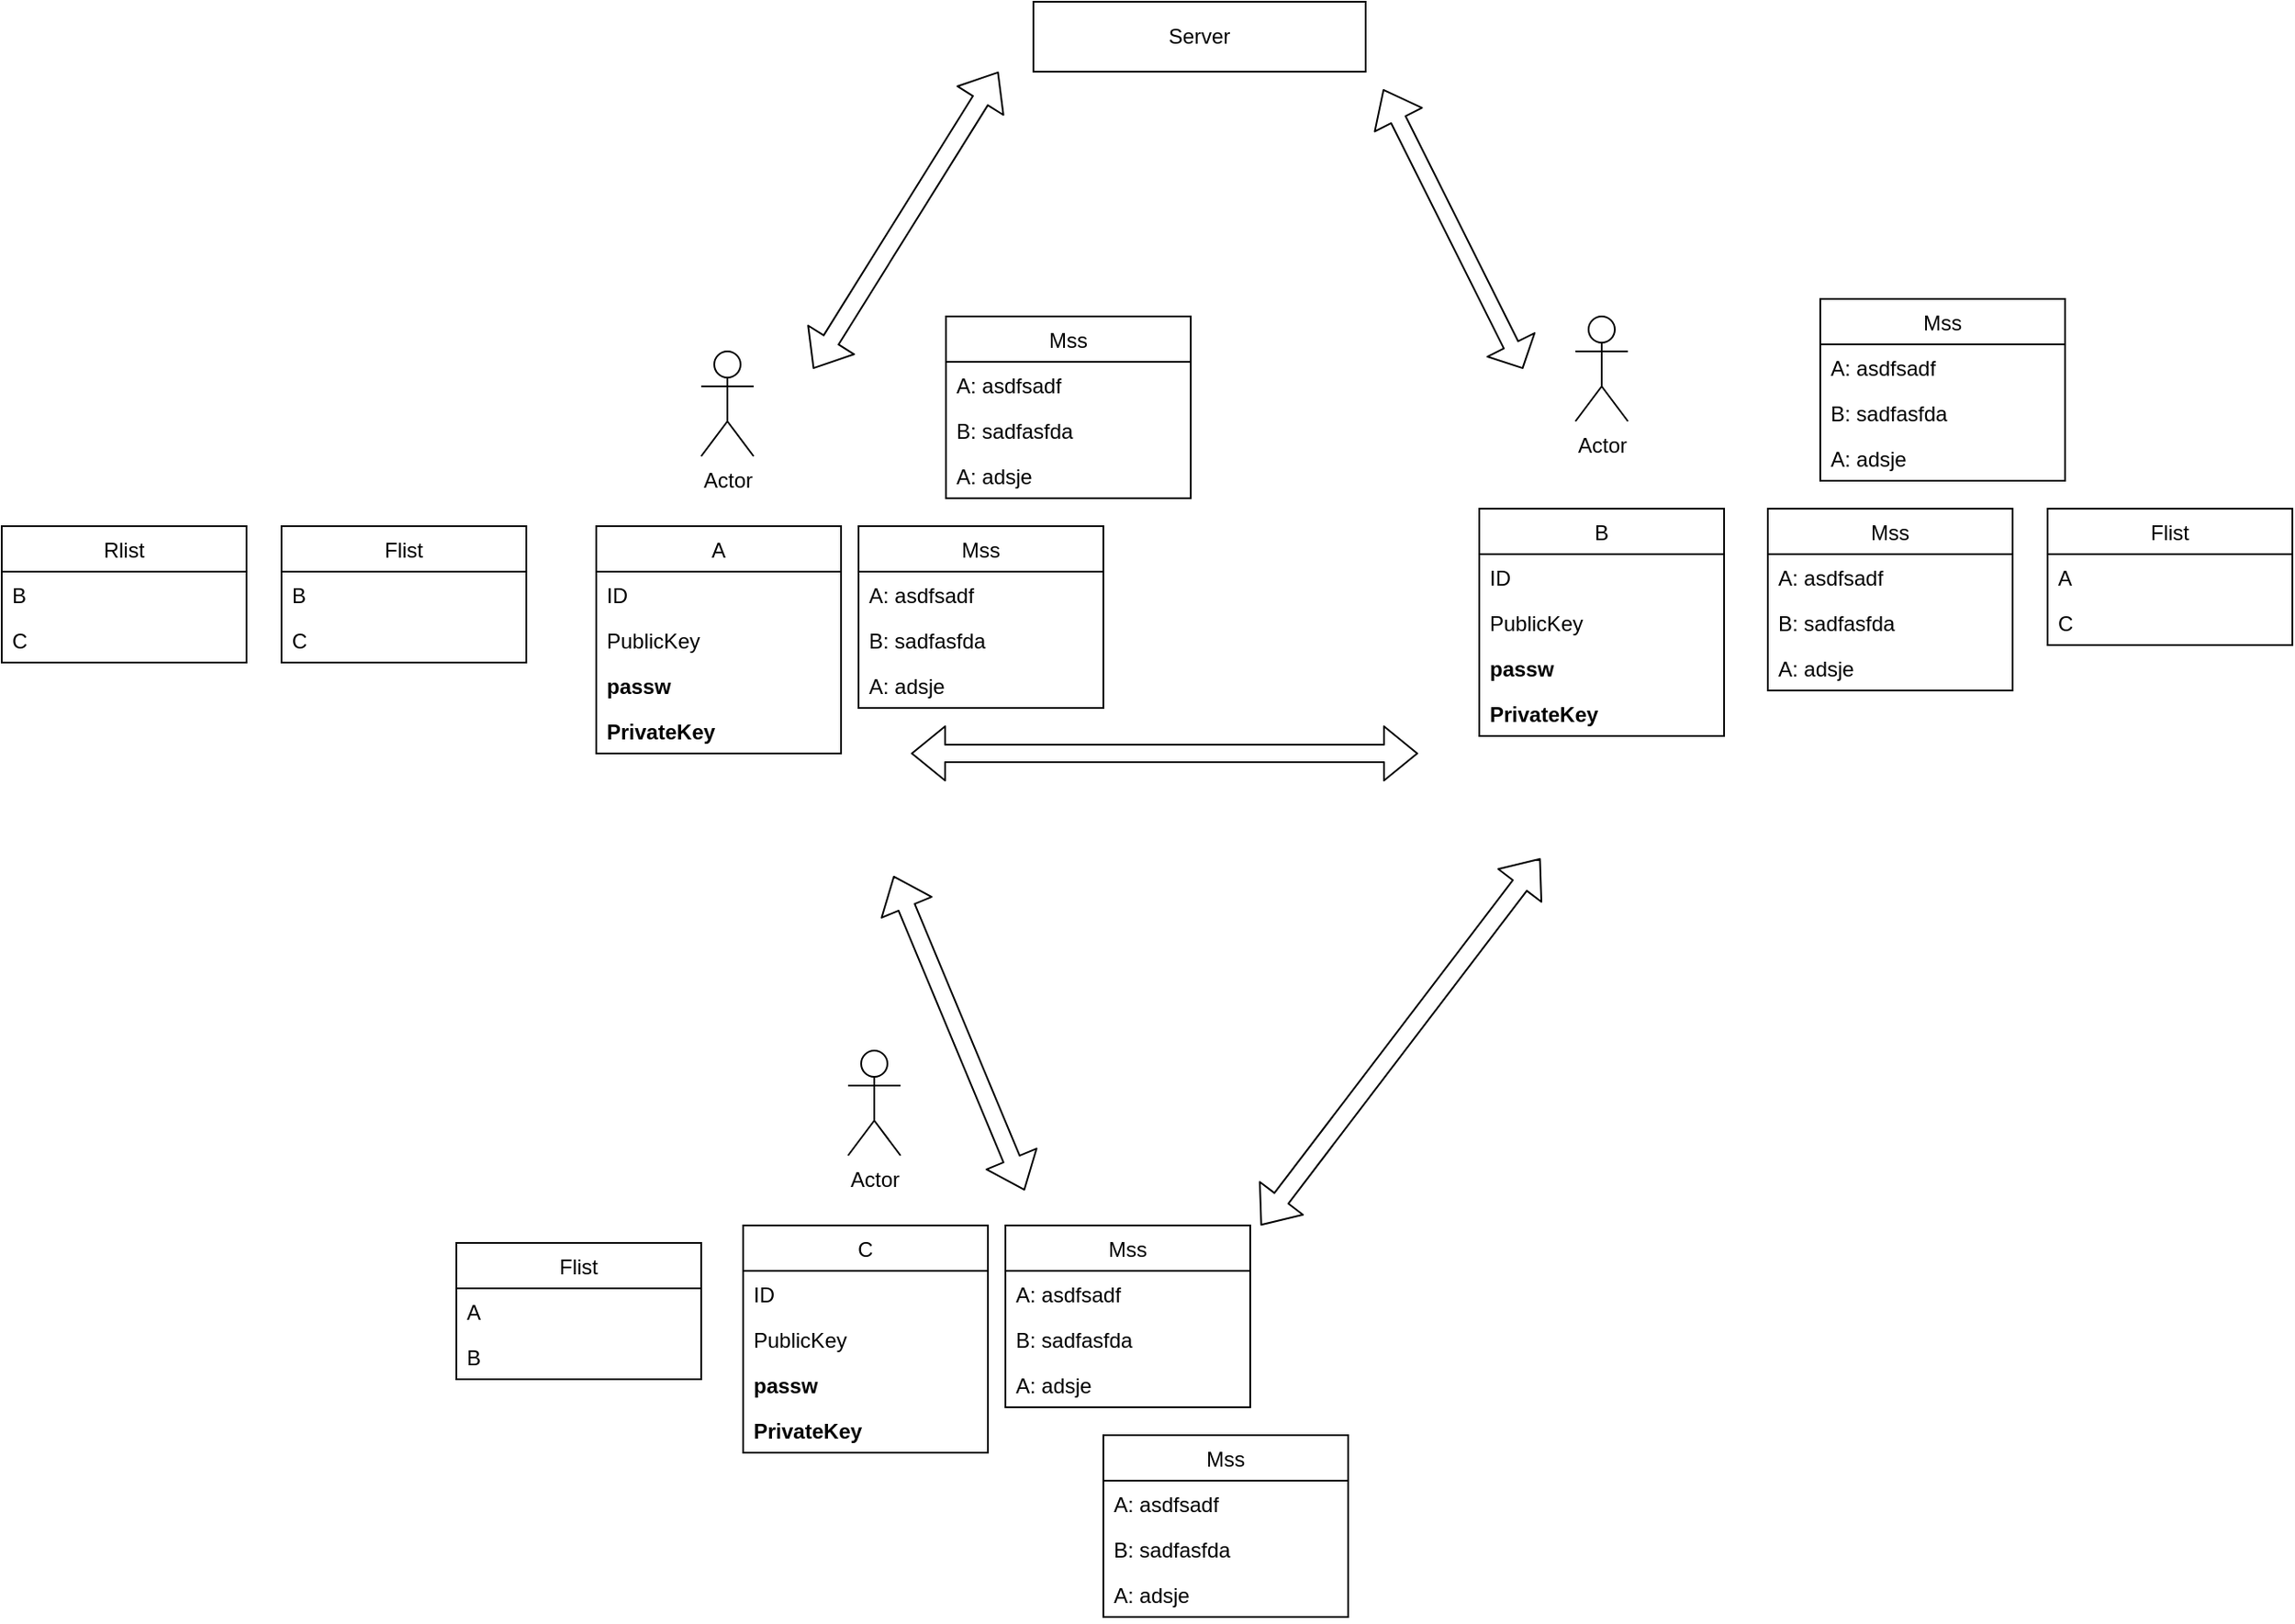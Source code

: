 <mxfile version="14.6.13" type="device"><diagram id="8FVGpv_k1WDCVB8ehWwF" name="Page-1"><mxGraphModel dx="2105" dy="874" grid="1" gridSize="10" guides="1" tooltips="1" connect="1" arrows="1" fold="1" page="1" pageScale="1" pageWidth="827" pageHeight="1169" math="0" shadow="0"><root><mxCell id="0"/><mxCell id="1" parent="0"/><mxCell id="ukpEtO_Qon6uKm5_sYRw-1" value="Actor" style="shape=umlActor;verticalLabelPosition=bottom;verticalAlign=top;html=1;outlineConnect=0;" vertex="1" parent="1"><mxGeometry x="100" y="210" width="30" height="60" as="geometry"/></mxCell><mxCell id="ukpEtO_Qon6uKm5_sYRw-2" value="Actor" style="shape=umlActor;verticalLabelPosition=bottom;verticalAlign=top;html=1;outlineConnect=0;" vertex="1" parent="1"><mxGeometry x="600" y="190" width="30" height="60" as="geometry"/></mxCell><mxCell id="ukpEtO_Qon6uKm5_sYRw-5" value="Server" style="rounded=0;whiteSpace=wrap;html=1;" vertex="1" parent="1"><mxGeometry x="290" y="10" width="190" height="40" as="geometry"/></mxCell><mxCell id="ukpEtO_Qon6uKm5_sYRw-7" value="A" style="swimlane;fontStyle=0;childLayout=stackLayout;horizontal=1;startSize=26;horizontalStack=0;resizeParent=1;resizeParentMax=0;resizeLast=0;collapsible=1;marginBottom=0;" vertex="1" parent="1"><mxGeometry x="40" y="310" width="140" height="130" as="geometry"/></mxCell><mxCell id="ukpEtO_Qon6uKm5_sYRw-9" value="ID" style="text;strokeColor=none;fillColor=none;align=left;verticalAlign=top;spacingLeft=4;spacingRight=4;overflow=hidden;rotatable=0;points=[[0,0.5],[1,0.5]];portConstraint=eastwest;" vertex="1" parent="ukpEtO_Qon6uKm5_sYRw-7"><mxGeometry y="26" width="140" height="26" as="geometry"/></mxCell><mxCell id="ukpEtO_Qon6uKm5_sYRw-12" value="PublicKey" style="text;strokeColor=none;fillColor=none;align=left;verticalAlign=top;spacingLeft=4;spacingRight=4;overflow=hidden;rotatable=0;points=[[0,0.5],[1,0.5]];portConstraint=eastwest;" vertex="1" parent="ukpEtO_Qon6uKm5_sYRw-7"><mxGeometry y="52" width="140" height="26" as="geometry"/></mxCell><mxCell id="ukpEtO_Qon6uKm5_sYRw-20" value="passw" style="text;strokeColor=none;fillColor=none;align=left;verticalAlign=top;spacingLeft=4;spacingRight=4;overflow=hidden;rotatable=0;points=[[0,0.5],[1,0.5]];portConstraint=eastwest;fontStyle=1" vertex="1" parent="ukpEtO_Qon6uKm5_sYRw-7"><mxGeometry y="78" width="140" height="26" as="geometry"/></mxCell><mxCell id="ukpEtO_Qon6uKm5_sYRw-10" value="PrivateKey" style="text;strokeColor=none;fillColor=none;align=left;verticalAlign=top;spacingLeft=4;spacingRight=4;overflow=hidden;rotatable=0;points=[[0,0.5],[1,0.5]];portConstraint=eastwest;fontStyle=1" vertex="1" parent="ukpEtO_Qon6uKm5_sYRw-7"><mxGeometry y="104" width="140" height="26" as="geometry"/></mxCell><mxCell id="ukpEtO_Qon6uKm5_sYRw-21" value="B" style="swimlane;fontStyle=0;childLayout=stackLayout;horizontal=1;startSize=26;horizontalStack=0;resizeParent=1;resizeParentMax=0;resizeLast=0;collapsible=1;marginBottom=0;" vertex="1" parent="1"><mxGeometry x="545" y="300" width="140" height="130" as="geometry"/></mxCell><mxCell id="ukpEtO_Qon6uKm5_sYRw-22" value="ID" style="text;strokeColor=none;fillColor=none;align=left;verticalAlign=top;spacingLeft=4;spacingRight=4;overflow=hidden;rotatable=0;points=[[0,0.5],[1,0.5]];portConstraint=eastwest;" vertex="1" parent="ukpEtO_Qon6uKm5_sYRw-21"><mxGeometry y="26" width="140" height="26" as="geometry"/></mxCell><mxCell id="ukpEtO_Qon6uKm5_sYRw-24" value="PublicKey" style="text;strokeColor=none;fillColor=none;align=left;verticalAlign=top;spacingLeft=4;spacingRight=4;overflow=hidden;rotatable=0;points=[[0,0.5],[1,0.5]];portConstraint=eastwest;" vertex="1" parent="ukpEtO_Qon6uKm5_sYRw-21"><mxGeometry y="52" width="140" height="26" as="geometry"/></mxCell><mxCell id="ukpEtO_Qon6uKm5_sYRw-25" value="passw" style="text;strokeColor=none;fillColor=none;align=left;verticalAlign=top;spacingLeft=4;spacingRight=4;overflow=hidden;rotatable=0;points=[[0,0.5],[1,0.5]];portConstraint=eastwest;fontStyle=1" vertex="1" parent="ukpEtO_Qon6uKm5_sYRw-21"><mxGeometry y="78" width="140" height="26" as="geometry"/></mxCell><mxCell id="ukpEtO_Qon6uKm5_sYRw-26" value="PrivateKey" style="text;strokeColor=none;fillColor=none;align=left;verticalAlign=top;spacingLeft=4;spacingRight=4;overflow=hidden;rotatable=0;points=[[0,0.5],[1,0.5]];portConstraint=eastwest;fontStyle=1" vertex="1" parent="ukpEtO_Qon6uKm5_sYRw-21"><mxGeometry y="104" width="140" height="26" as="geometry"/></mxCell><mxCell id="ukpEtO_Qon6uKm5_sYRw-41" value="Mss" style="swimlane;fontStyle=0;childLayout=stackLayout;horizontal=1;startSize=26;horizontalStack=0;resizeParent=1;resizeParentMax=0;resizeLast=0;collapsible=1;marginBottom=0;" vertex="1" parent="1"><mxGeometry x="190" y="310" width="140" height="104" as="geometry"/></mxCell><mxCell id="ukpEtO_Qon6uKm5_sYRw-42" value="A: asdfsadf" style="text;strokeColor=none;fillColor=none;align=left;verticalAlign=top;spacingLeft=4;spacingRight=4;overflow=hidden;rotatable=0;points=[[0,0.5],[1,0.5]];portConstraint=eastwest;" vertex="1" parent="ukpEtO_Qon6uKm5_sYRw-41"><mxGeometry y="26" width="140" height="26" as="geometry"/></mxCell><mxCell id="ukpEtO_Qon6uKm5_sYRw-43" value="B: sadfasfda" style="text;strokeColor=none;fillColor=none;align=left;verticalAlign=top;spacingLeft=4;spacingRight=4;overflow=hidden;rotatable=0;points=[[0,0.5],[1,0.5]];portConstraint=eastwest;" vertex="1" parent="ukpEtO_Qon6uKm5_sYRw-41"><mxGeometry y="52" width="140" height="26" as="geometry"/></mxCell><mxCell id="ukpEtO_Qon6uKm5_sYRw-44" value="A: adsje" style="text;strokeColor=none;fillColor=none;align=left;verticalAlign=top;spacingLeft=4;spacingRight=4;overflow=hidden;rotatable=0;points=[[0,0.5],[1,0.5]];portConstraint=eastwest;" vertex="1" parent="ukpEtO_Qon6uKm5_sYRw-41"><mxGeometry y="78" width="140" height="26" as="geometry"/></mxCell><mxCell id="ukpEtO_Qon6uKm5_sYRw-45" value="Mss" style="swimlane;fontStyle=0;childLayout=stackLayout;horizontal=1;startSize=26;horizontalStack=0;resizeParent=1;resizeParentMax=0;resizeLast=0;collapsible=1;marginBottom=0;" vertex="1" parent="1"><mxGeometry x="710" y="300" width="140" height="104" as="geometry"/></mxCell><mxCell id="ukpEtO_Qon6uKm5_sYRw-46" value="A: asdfsadf" style="text;strokeColor=none;fillColor=none;align=left;verticalAlign=top;spacingLeft=4;spacingRight=4;overflow=hidden;rotatable=0;points=[[0,0.5],[1,0.5]];portConstraint=eastwest;" vertex="1" parent="ukpEtO_Qon6uKm5_sYRw-45"><mxGeometry y="26" width="140" height="26" as="geometry"/></mxCell><mxCell id="ukpEtO_Qon6uKm5_sYRw-47" value="B: sadfasfda" style="text;strokeColor=none;fillColor=none;align=left;verticalAlign=top;spacingLeft=4;spacingRight=4;overflow=hidden;rotatable=0;points=[[0,0.5],[1,0.5]];portConstraint=eastwest;" vertex="1" parent="ukpEtO_Qon6uKm5_sYRw-45"><mxGeometry y="52" width="140" height="26" as="geometry"/></mxCell><mxCell id="ukpEtO_Qon6uKm5_sYRw-48" value="A: adsje" style="text;strokeColor=none;fillColor=none;align=left;verticalAlign=top;spacingLeft=4;spacingRight=4;overflow=hidden;rotatable=0;points=[[0,0.5],[1,0.5]];portConstraint=eastwest;" vertex="1" parent="ukpEtO_Qon6uKm5_sYRw-45"><mxGeometry y="78" width="140" height="26" as="geometry"/></mxCell><mxCell id="ukpEtO_Qon6uKm5_sYRw-49" value="" style="shape=flexArrow;endArrow=classic;startArrow=classic;html=1;" edge="1" parent="1"><mxGeometry width="100" height="100" relative="1" as="geometry"><mxPoint x="164" y="220" as="sourcePoint"/><mxPoint x="270" y="50" as="targetPoint"/></mxGeometry></mxCell><mxCell id="ukpEtO_Qon6uKm5_sYRw-50" value="" style="shape=flexArrow;endArrow=classic;startArrow=classic;html=1;width=9.167;endSize=4.617;" edge="1" parent="1"><mxGeometry width="100" height="100" relative="1" as="geometry"><mxPoint x="490" y="60" as="sourcePoint"/><mxPoint x="570" y="220" as="targetPoint"/></mxGeometry></mxCell><mxCell id="ukpEtO_Qon6uKm5_sYRw-51" value="" style="shape=flexArrow;endArrow=classic;startArrow=classic;html=1;" edge="1" parent="1"><mxGeometry width="100" height="100" relative="1" as="geometry"><mxPoint x="220" y="440" as="sourcePoint"/><mxPoint x="510" y="440" as="targetPoint"/></mxGeometry></mxCell><mxCell id="ukpEtO_Qon6uKm5_sYRw-53" value="Actor" style="shape=umlActor;verticalLabelPosition=bottom;verticalAlign=top;html=1;outlineConnect=0;" vertex="1" parent="1"><mxGeometry x="184" y="610" width="30" height="60" as="geometry"/></mxCell><mxCell id="ukpEtO_Qon6uKm5_sYRw-54" value="C" style="swimlane;fontStyle=0;childLayout=stackLayout;horizontal=1;startSize=26;horizontalStack=0;resizeParent=1;resizeParentMax=0;resizeLast=0;collapsible=1;marginBottom=0;" vertex="1" parent="1"><mxGeometry x="124" y="710" width="140" height="130" as="geometry"/></mxCell><mxCell id="ukpEtO_Qon6uKm5_sYRw-55" value="ID" style="text;strokeColor=none;fillColor=none;align=left;verticalAlign=top;spacingLeft=4;spacingRight=4;overflow=hidden;rotatable=0;points=[[0,0.5],[1,0.5]];portConstraint=eastwest;" vertex="1" parent="ukpEtO_Qon6uKm5_sYRw-54"><mxGeometry y="26" width="140" height="26" as="geometry"/></mxCell><mxCell id="ukpEtO_Qon6uKm5_sYRw-57" value="PublicKey" style="text;strokeColor=none;fillColor=none;align=left;verticalAlign=top;spacingLeft=4;spacingRight=4;overflow=hidden;rotatable=0;points=[[0,0.5],[1,0.5]];portConstraint=eastwest;" vertex="1" parent="ukpEtO_Qon6uKm5_sYRw-54"><mxGeometry y="52" width="140" height="26" as="geometry"/></mxCell><mxCell id="ukpEtO_Qon6uKm5_sYRw-59" value="passw" style="text;strokeColor=none;fillColor=none;align=left;verticalAlign=top;spacingLeft=4;spacingRight=4;overflow=hidden;rotatable=0;points=[[0,0.5],[1,0.5]];portConstraint=eastwest;fontStyle=1" vertex="1" parent="ukpEtO_Qon6uKm5_sYRw-54"><mxGeometry y="78" width="140" height="26" as="geometry"/></mxCell><mxCell id="ukpEtO_Qon6uKm5_sYRw-60" value="PrivateKey" style="text;strokeColor=none;fillColor=none;align=left;verticalAlign=top;spacingLeft=4;spacingRight=4;overflow=hidden;rotatable=0;points=[[0,0.5],[1,0.5]];portConstraint=eastwest;fontStyle=1" vertex="1" parent="ukpEtO_Qon6uKm5_sYRw-54"><mxGeometry y="104" width="140" height="26" as="geometry"/></mxCell><mxCell id="ukpEtO_Qon6uKm5_sYRw-61" value="Mss" style="swimlane;fontStyle=0;childLayout=stackLayout;horizontal=1;startSize=26;horizontalStack=0;resizeParent=1;resizeParentMax=0;resizeLast=0;collapsible=1;marginBottom=0;" vertex="1" parent="1"><mxGeometry x="274" y="710" width="140" height="104" as="geometry"/></mxCell><mxCell id="ukpEtO_Qon6uKm5_sYRw-62" value="A: asdfsadf" style="text;strokeColor=none;fillColor=none;align=left;verticalAlign=top;spacingLeft=4;spacingRight=4;overflow=hidden;rotatable=0;points=[[0,0.5],[1,0.5]];portConstraint=eastwest;" vertex="1" parent="ukpEtO_Qon6uKm5_sYRw-61"><mxGeometry y="26" width="140" height="26" as="geometry"/></mxCell><mxCell id="ukpEtO_Qon6uKm5_sYRw-63" value="B: sadfasfda" style="text;strokeColor=none;fillColor=none;align=left;verticalAlign=top;spacingLeft=4;spacingRight=4;overflow=hidden;rotatable=0;points=[[0,0.5],[1,0.5]];portConstraint=eastwest;" vertex="1" parent="ukpEtO_Qon6uKm5_sYRw-61"><mxGeometry y="52" width="140" height="26" as="geometry"/></mxCell><mxCell id="ukpEtO_Qon6uKm5_sYRw-64" value="A: adsje" style="text;strokeColor=none;fillColor=none;align=left;verticalAlign=top;spacingLeft=4;spacingRight=4;overflow=hidden;rotatable=0;points=[[0,0.5],[1,0.5]];portConstraint=eastwest;" vertex="1" parent="ukpEtO_Qon6uKm5_sYRw-61"><mxGeometry y="78" width="140" height="26" as="geometry"/></mxCell><mxCell id="ukpEtO_Qon6uKm5_sYRw-65" value="" style="shape=flexArrow;endArrow=classic;startArrow=classic;html=1;" edge="1" parent="1"><mxGeometry width="100" height="100" relative="1" as="geometry"><mxPoint x="420.0" y="710" as="sourcePoint"/><mxPoint x="580" y="500" as="targetPoint"/></mxGeometry></mxCell><mxCell id="ukpEtO_Qon6uKm5_sYRw-66" value="" style="shape=flexArrow;endArrow=classic;startArrow=classic;html=1;" edge="1" parent="1"><mxGeometry width="100" height="100" relative="1" as="geometry"><mxPoint x="285.0" y="690" as="sourcePoint"/><mxPoint x="210" y="510" as="targetPoint"/></mxGeometry></mxCell><mxCell id="ukpEtO_Qon6uKm5_sYRw-67" value="Flist" style="swimlane;fontStyle=0;childLayout=stackLayout;horizontal=1;startSize=26;horizontalStack=0;resizeParent=1;resizeParentMax=0;resizeLast=0;collapsible=1;marginBottom=0;" vertex="1" parent="1"><mxGeometry x="-140" y="310" width="140" height="78" as="geometry"/></mxCell><mxCell id="ukpEtO_Qon6uKm5_sYRw-68" value="B" style="text;strokeColor=none;fillColor=none;align=left;verticalAlign=top;spacingLeft=4;spacingRight=4;overflow=hidden;rotatable=0;points=[[0,0.5],[1,0.5]];portConstraint=eastwest;" vertex="1" parent="ukpEtO_Qon6uKm5_sYRw-67"><mxGeometry y="26" width="140" height="26" as="geometry"/></mxCell><mxCell id="ukpEtO_Qon6uKm5_sYRw-69" value="C" style="text;strokeColor=none;fillColor=none;align=left;verticalAlign=top;spacingLeft=4;spacingRight=4;overflow=hidden;rotatable=0;points=[[0,0.5],[1,0.5]];portConstraint=eastwest;" vertex="1" parent="ukpEtO_Qon6uKm5_sYRw-67"><mxGeometry y="52" width="140" height="26" as="geometry"/></mxCell><mxCell id="ukpEtO_Qon6uKm5_sYRw-71" value="Flist" style="swimlane;fontStyle=0;childLayout=stackLayout;horizontal=1;startSize=26;horizontalStack=0;resizeParent=1;resizeParentMax=0;resizeLast=0;collapsible=1;marginBottom=0;" vertex="1" parent="1"><mxGeometry x="-40" y="720" width="140" height="78" as="geometry"/></mxCell><mxCell id="ukpEtO_Qon6uKm5_sYRw-72" value="A" style="text;strokeColor=none;fillColor=none;align=left;verticalAlign=top;spacingLeft=4;spacingRight=4;overflow=hidden;rotatable=0;points=[[0,0.5],[1,0.5]];portConstraint=eastwest;" vertex="1" parent="ukpEtO_Qon6uKm5_sYRw-71"><mxGeometry y="26" width="140" height="26" as="geometry"/></mxCell><mxCell id="ukpEtO_Qon6uKm5_sYRw-73" value="B" style="text;strokeColor=none;fillColor=none;align=left;verticalAlign=top;spacingLeft=4;spacingRight=4;overflow=hidden;rotatable=0;points=[[0,0.5],[1,0.5]];portConstraint=eastwest;" vertex="1" parent="ukpEtO_Qon6uKm5_sYRw-71"><mxGeometry y="52" width="140" height="26" as="geometry"/></mxCell><mxCell id="ukpEtO_Qon6uKm5_sYRw-74" value="Flist" style="swimlane;fontStyle=0;childLayout=stackLayout;horizontal=1;startSize=26;horizontalStack=0;resizeParent=1;resizeParentMax=0;resizeLast=0;collapsible=1;marginBottom=0;" vertex="1" parent="1"><mxGeometry x="870" y="300" width="140" height="78" as="geometry"/></mxCell><mxCell id="ukpEtO_Qon6uKm5_sYRw-75" value="A" style="text;strokeColor=none;fillColor=none;align=left;verticalAlign=top;spacingLeft=4;spacingRight=4;overflow=hidden;rotatable=0;points=[[0,0.5],[1,0.5]];portConstraint=eastwest;" vertex="1" parent="ukpEtO_Qon6uKm5_sYRw-74"><mxGeometry y="26" width="140" height="26" as="geometry"/></mxCell><mxCell id="ukpEtO_Qon6uKm5_sYRw-76" value="C" style="text;strokeColor=none;fillColor=none;align=left;verticalAlign=top;spacingLeft=4;spacingRight=4;overflow=hidden;rotatable=0;points=[[0,0.5],[1,0.5]];portConstraint=eastwest;" vertex="1" parent="ukpEtO_Qon6uKm5_sYRw-74"><mxGeometry y="52" width="140" height="26" as="geometry"/></mxCell><mxCell id="ukpEtO_Qon6uKm5_sYRw-77" value="Mss" style="swimlane;fontStyle=0;childLayout=stackLayout;horizontal=1;startSize=26;horizontalStack=0;resizeParent=1;resizeParentMax=0;resizeLast=0;collapsible=1;marginBottom=0;" vertex="1" parent="1"><mxGeometry x="740" y="180" width="140" height="104" as="geometry"/></mxCell><mxCell id="ukpEtO_Qon6uKm5_sYRw-78" value="A: asdfsadf" style="text;strokeColor=none;fillColor=none;align=left;verticalAlign=top;spacingLeft=4;spacingRight=4;overflow=hidden;rotatable=0;points=[[0,0.5],[1,0.5]];portConstraint=eastwest;" vertex="1" parent="ukpEtO_Qon6uKm5_sYRw-77"><mxGeometry y="26" width="140" height="26" as="geometry"/></mxCell><mxCell id="ukpEtO_Qon6uKm5_sYRw-79" value="B: sadfasfda" style="text;strokeColor=none;fillColor=none;align=left;verticalAlign=top;spacingLeft=4;spacingRight=4;overflow=hidden;rotatable=0;points=[[0,0.5],[1,0.5]];portConstraint=eastwest;" vertex="1" parent="ukpEtO_Qon6uKm5_sYRw-77"><mxGeometry y="52" width="140" height="26" as="geometry"/></mxCell><mxCell id="ukpEtO_Qon6uKm5_sYRw-80" value="A: adsje" style="text;strokeColor=none;fillColor=none;align=left;verticalAlign=top;spacingLeft=4;spacingRight=4;overflow=hidden;rotatable=0;points=[[0,0.5],[1,0.5]];portConstraint=eastwest;" vertex="1" parent="ukpEtO_Qon6uKm5_sYRw-77"><mxGeometry y="78" width="140" height="26" as="geometry"/></mxCell><mxCell id="ukpEtO_Qon6uKm5_sYRw-81" value="Mss" style="swimlane;fontStyle=0;childLayout=stackLayout;horizontal=1;startSize=26;horizontalStack=0;resizeParent=1;resizeParentMax=0;resizeLast=0;collapsible=1;marginBottom=0;" vertex="1" parent="1"><mxGeometry x="240" y="190" width="140" height="104" as="geometry"/></mxCell><mxCell id="ukpEtO_Qon6uKm5_sYRw-82" value="A: asdfsadf" style="text;strokeColor=none;fillColor=none;align=left;verticalAlign=top;spacingLeft=4;spacingRight=4;overflow=hidden;rotatable=0;points=[[0,0.5],[1,0.5]];portConstraint=eastwest;" vertex="1" parent="ukpEtO_Qon6uKm5_sYRw-81"><mxGeometry y="26" width="140" height="26" as="geometry"/></mxCell><mxCell id="ukpEtO_Qon6uKm5_sYRw-83" value="B: sadfasfda" style="text;strokeColor=none;fillColor=none;align=left;verticalAlign=top;spacingLeft=4;spacingRight=4;overflow=hidden;rotatable=0;points=[[0,0.5],[1,0.5]];portConstraint=eastwest;" vertex="1" parent="ukpEtO_Qon6uKm5_sYRw-81"><mxGeometry y="52" width="140" height="26" as="geometry"/></mxCell><mxCell id="ukpEtO_Qon6uKm5_sYRw-84" value="A: adsje" style="text;strokeColor=none;fillColor=none;align=left;verticalAlign=top;spacingLeft=4;spacingRight=4;overflow=hidden;rotatable=0;points=[[0,0.5],[1,0.5]];portConstraint=eastwest;" vertex="1" parent="ukpEtO_Qon6uKm5_sYRw-81"><mxGeometry y="78" width="140" height="26" as="geometry"/></mxCell><mxCell id="ukpEtO_Qon6uKm5_sYRw-86" value="Mss" style="swimlane;fontStyle=0;childLayout=stackLayout;horizontal=1;startSize=26;horizontalStack=0;resizeParent=1;resizeParentMax=0;resizeLast=0;collapsible=1;marginBottom=0;" vertex="1" parent="1"><mxGeometry x="330" y="830" width="140" height="104" as="geometry"/></mxCell><mxCell id="ukpEtO_Qon6uKm5_sYRw-87" value="A: asdfsadf" style="text;strokeColor=none;fillColor=none;align=left;verticalAlign=top;spacingLeft=4;spacingRight=4;overflow=hidden;rotatable=0;points=[[0,0.5],[1,0.5]];portConstraint=eastwest;" vertex="1" parent="ukpEtO_Qon6uKm5_sYRw-86"><mxGeometry y="26" width="140" height="26" as="geometry"/></mxCell><mxCell id="ukpEtO_Qon6uKm5_sYRw-88" value="B: sadfasfda" style="text;strokeColor=none;fillColor=none;align=left;verticalAlign=top;spacingLeft=4;spacingRight=4;overflow=hidden;rotatable=0;points=[[0,0.5],[1,0.5]];portConstraint=eastwest;" vertex="1" parent="ukpEtO_Qon6uKm5_sYRw-86"><mxGeometry y="52" width="140" height="26" as="geometry"/></mxCell><mxCell id="ukpEtO_Qon6uKm5_sYRw-89" value="A: adsje" style="text;strokeColor=none;fillColor=none;align=left;verticalAlign=top;spacingLeft=4;spacingRight=4;overflow=hidden;rotatable=0;points=[[0,0.5],[1,0.5]];portConstraint=eastwest;" vertex="1" parent="ukpEtO_Qon6uKm5_sYRw-86"><mxGeometry y="78" width="140" height="26" as="geometry"/></mxCell><mxCell id="ukpEtO_Qon6uKm5_sYRw-96" value="Rlist" style="swimlane;fontStyle=0;childLayout=stackLayout;horizontal=1;startSize=26;horizontalStack=0;resizeParent=1;resizeParentMax=0;resizeLast=0;collapsible=1;marginBottom=0;" vertex="1" parent="1"><mxGeometry x="-300" y="310" width="140" height="78" as="geometry"/></mxCell><mxCell id="ukpEtO_Qon6uKm5_sYRw-97" value="B" style="text;strokeColor=none;fillColor=none;align=left;verticalAlign=top;spacingLeft=4;spacingRight=4;overflow=hidden;rotatable=0;points=[[0,0.5],[1,0.5]];portConstraint=eastwest;" vertex="1" parent="ukpEtO_Qon6uKm5_sYRw-96"><mxGeometry y="26" width="140" height="26" as="geometry"/></mxCell><mxCell id="ukpEtO_Qon6uKm5_sYRw-98" value="C" style="text;strokeColor=none;fillColor=none;align=left;verticalAlign=top;spacingLeft=4;spacingRight=4;overflow=hidden;rotatable=0;points=[[0,0.5],[1,0.5]];portConstraint=eastwest;" vertex="1" parent="ukpEtO_Qon6uKm5_sYRw-96"><mxGeometry y="52" width="140" height="26" as="geometry"/></mxCell></root></mxGraphModel></diagram></mxfile>